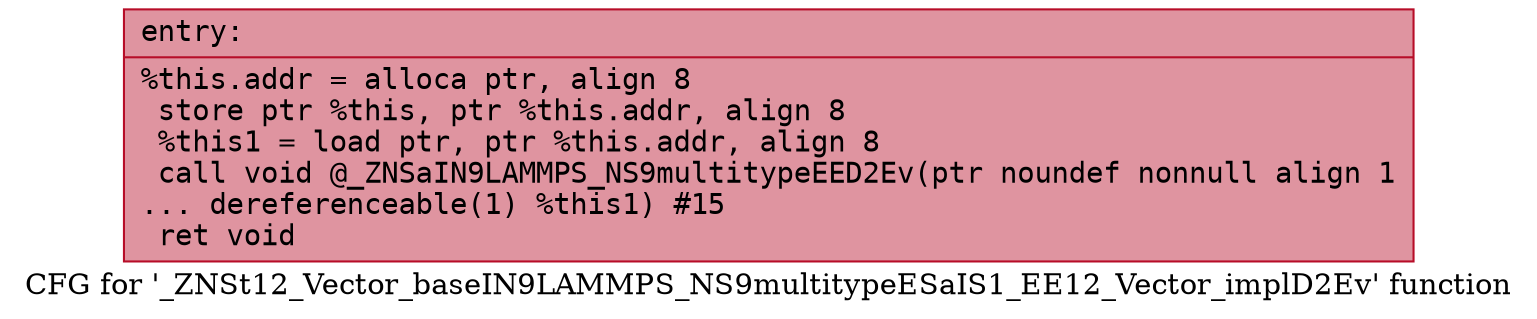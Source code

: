 digraph "CFG for '_ZNSt12_Vector_baseIN9LAMMPS_NS9multitypeESaIS1_EE12_Vector_implD2Ev' function" {
	label="CFG for '_ZNSt12_Vector_baseIN9LAMMPS_NS9multitypeESaIS1_EE12_Vector_implD2Ev' function";

	Node0x55bd405c1080 [shape=record,color="#b70d28ff", style=filled, fillcolor="#b70d2870" fontname="Courier",label="{entry:\l|  %this.addr = alloca ptr, align 8\l  store ptr %this, ptr %this.addr, align 8\l  %this1 = load ptr, ptr %this.addr, align 8\l  call void @_ZNSaIN9LAMMPS_NS9multitypeEED2Ev(ptr noundef nonnull align 1\l... dereferenceable(1) %this1) #15\l  ret void\l}"];
}
